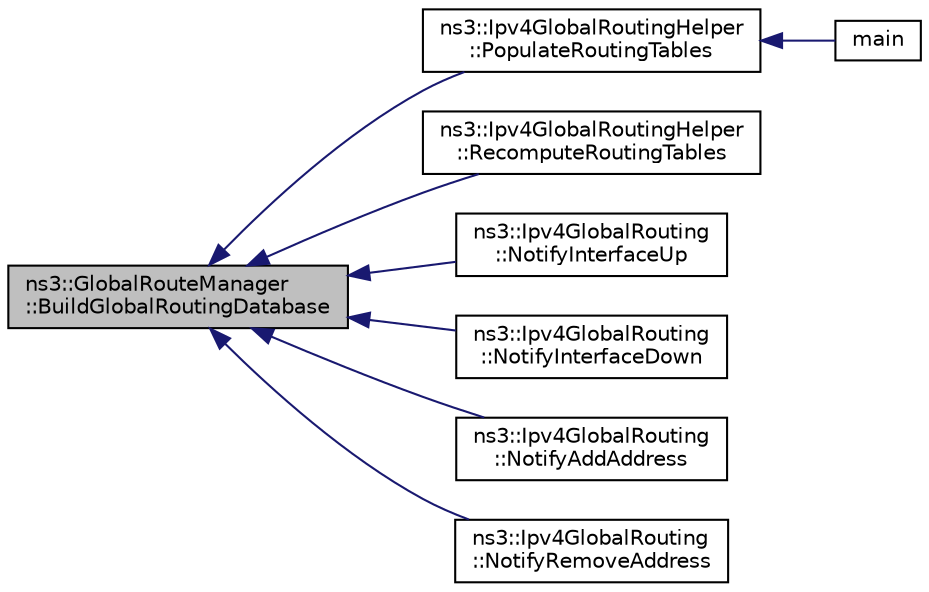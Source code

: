 digraph "ns3::GlobalRouteManager::BuildGlobalRoutingDatabase"
{
  edge [fontname="Helvetica",fontsize="10",labelfontname="Helvetica",labelfontsize="10"];
  node [fontname="Helvetica",fontsize="10",shape=record];
  rankdir="LR";
  Node1 [label="ns3::GlobalRouteManager\l::BuildGlobalRoutingDatabase",height=0.2,width=0.4,color="black", fillcolor="grey75", style="filled", fontcolor="black"];
  Node1 -> Node2 [dir="back",color="midnightblue",fontsize="10",style="solid"];
  Node2 [label="ns3::Ipv4GlobalRoutingHelper\l::PopulateRoutingTables",height=0.2,width=0.4,color="black", fillcolor="white", style="filled",URL="$d4/d1a/classns3_1_1Ipv4GlobalRoutingHelper.html#a540c7339880774ff18a459238ef5a7b2",tooltip="Build a routing database and initialize the routing tables of the nodes in the simulation. Makes all nodes in the simulation into routers. "];
  Node2 -> Node3 [dir="back",color="midnightblue",fontsize="10",style="solid"];
  Node3 [label="main",height=0.2,width=0.4,color="black", fillcolor="white", style="filled",URL="$d0/d88/csma-bridge-one-hop_8cc.html#a0ddf1224851353fc92bfbff6f499fa97"];
  Node1 -> Node4 [dir="back",color="midnightblue",fontsize="10",style="solid"];
  Node4 [label="ns3::Ipv4GlobalRoutingHelper\l::RecomputeRoutingTables",height=0.2,width=0.4,color="black", fillcolor="white", style="filled",URL="$d4/d1a/classns3_1_1Ipv4GlobalRoutingHelper.html#a0a266b82c78b1252827f77b22d0637ab",tooltip="Remove all routes that were previously installed in a prior call to either PopulateRoutingTables() or..."];
  Node1 -> Node5 [dir="back",color="midnightblue",fontsize="10",style="solid"];
  Node5 [label="ns3::Ipv4GlobalRouting\l::NotifyInterfaceUp",height=0.2,width=0.4,color="black", fillcolor="white", style="filled",URL="$db/dff/classns3_1_1Ipv4GlobalRouting.html#af4068bd0482d47a34ceb857ba2137c97"];
  Node1 -> Node6 [dir="back",color="midnightblue",fontsize="10",style="solid"];
  Node6 [label="ns3::Ipv4GlobalRouting\l::NotifyInterfaceDown",height=0.2,width=0.4,color="black", fillcolor="white", style="filled",URL="$db/dff/classns3_1_1Ipv4GlobalRouting.html#a15eb3f2522504b90c7fb28412040e1ff"];
  Node1 -> Node7 [dir="back",color="midnightblue",fontsize="10",style="solid"];
  Node7 [label="ns3::Ipv4GlobalRouting\l::NotifyAddAddress",height=0.2,width=0.4,color="black", fillcolor="white", style="filled",URL="$db/dff/classns3_1_1Ipv4GlobalRouting.html#a500c6e43cbf90b83b9582d3dc029ede0"];
  Node1 -> Node8 [dir="back",color="midnightblue",fontsize="10",style="solid"];
  Node8 [label="ns3::Ipv4GlobalRouting\l::NotifyRemoveAddress",height=0.2,width=0.4,color="black", fillcolor="white", style="filled",URL="$db/dff/classns3_1_1Ipv4GlobalRouting.html#a2fe404417aaa31ac52fe87817075e612"];
}
